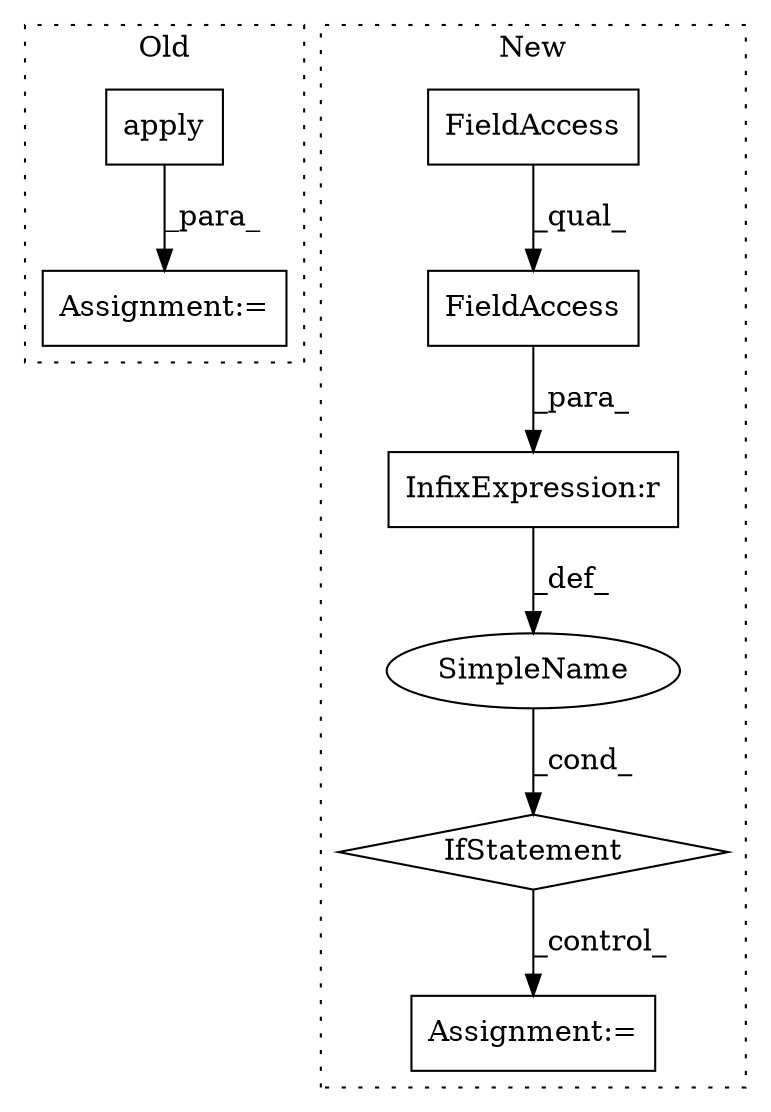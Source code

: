 digraph G {
subgraph cluster0 {
1 [label="apply" a="32" s="1871,1898" l="6,1" shape="box"];
8 [label="Assignment:=" a="7" s="1850" l="1" shape="box"];
label = "Old";
style="dotted";
}
subgraph cluster1 {
2 [label="IfStatement" a="25" s="2356,2405" l="4,2" shape="diamond"];
3 [label="SimpleName" a="42" s="" l="" shape="ellipse"];
4 [label="Assignment:=" a="7" s="2426" l="1" shape="box"];
5 [label="InfixExpression:r" a="27" s="2390" l="4" shape="box"];
6 [label="FieldAccess" a="22" s="2360" l="30" shape="box"];
7 [label="FieldAccess" a="22" s="2360" l="13" shape="box"];
label = "New";
style="dotted";
}
1 -> 8 [label="_para_"];
2 -> 4 [label="_control_"];
3 -> 2 [label="_cond_"];
5 -> 3 [label="_def_"];
6 -> 5 [label="_para_"];
7 -> 6 [label="_qual_"];
}